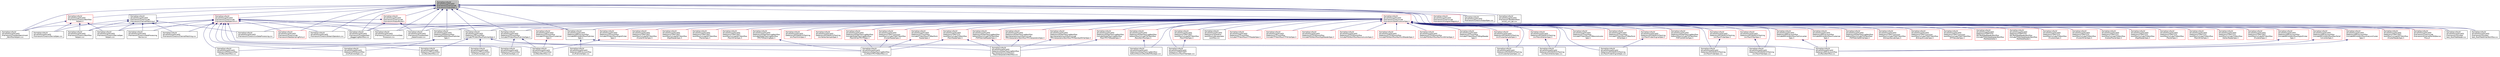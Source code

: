 digraph "/home/travis/build/AliceO2Group/AliceO2/Framework/Core/include/Framework/OutputSpec.h"
{
 // INTERACTIVE_SVG=YES
  bgcolor="transparent";
  edge [fontname="Helvetica",fontsize="10",labelfontname="Helvetica",labelfontsize="10"];
  node [fontname="Helvetica",fontsize="10",shape=record];
  Node15 [label="/home/travis/build\l/AliceO2Group/AliceO2\l/Framework/Core/include\l/Framework/OutputSpec.h",height=0.2,width=0.4,color="black", fillcolor="grey75", style="filled", fontcolor="black"];
  Node15 -> Node16 [dir="back",color="midnightblue",fontsize="10",style="solid",fontname="Helvetica"];
  Node16 [label="/home/travis/build\l/AliceO2Group/AliceO2\l/Detectors/CPV/workflow\l/include/CPVWorkflow/PublisherSpec.h",height=0.2,width=0.4,color="black",URL="$d1/dd9/CPV_2workflow_2include_2CPVWorkflow_2PublisherSpec_8h.html"];
  Node16 -> Node17 [dir="back",color="midnightblue",fontsize="10",style="solid",fontname="Helvetica"];
  Node17 [label="/home/travis/build\l/AliceO2Group/AliceO2\l/Detectors/CPV/workflow\l/src/PublisherSpec.cxx",height=0.2,width=0.4,color="black",URL="$df/d2e/CPV_2workflow_2src_2PublisherSpec_8cxx.html"];
  Node16 -> Node18 [dir="back",color="midnightblue",fontsize="10",style="solid",fontname="Helvetica"];
  Node18 [label="/home/travis/build\l/AliceO2Group/AliceO2\l/Detectors/CPV/workflow\l/src/RecoWorkflow.cxx",height=0.2,width=0.4,color="black",URL="$dd/d16/CPV_2workflow_2src_2RecoWorkflow_8cxx.html"];
  Node15 -> Node19 [dir="back",color="midnightblue",fontsize="10",style="solid",fontname="Helvetica"];
  Node19 [label="/home/travis/build\l/AliceO2Group/AliceO2\l/Detectors/EMCAL/workflow\l/include/EMCALWorkflow/Publisher\lSpec.h",height=0.2,width=0.4,color="black",URL="$d2/d55/EMCAL_2workflow_2include_2EMCALWorkflow_2PublisherSpec_8h.html"];
  Node19 -> Node20 [dir="back",color="midnightblue",fontsize="10",style="solid",fontname="Helvetica"];
  Node20 [label="/home/travis/build\l/AliceO2Group/AliceO2\l/Detectors/EMCAL/workflow\l/src/PublisherSpec.cxx",height=0.2,width=0.4,color="black",URL="$d4/d71/EMCAL_2workflow_2src_2PublisherSpec_8cxx.html"];
  Node19 -> Node21 [dir="back",color="midnightblue",fontsize="10",style="solid",fontname="Helvetica"];
  Node21 [label="/home/travis/build\l/AliceO2Group/AliceO2\l/Detectors/EMCAL/workflow\l/src/RecoWorkflow.cxx",height=0.2,width=0.4,color="black",URL="$d2/dbf/EMCAL_2workflow_2src_2RecoWorkflow_8cxx.html"];
  Node15 -> Node22 [dir="back",color="midnightblue",fontsize="10",style="solid",fontname="Helvetica"];
  Node22 [label="/home/travis/build\l/AliceO2Group/AliceO2\l/Detectors/PHOS/workflow\l/include/PHOSWorkflow/Publisher\lSpec.h",height=0.2,width=0.4,color="black",URL="$dc/d77/PHOS_2workflow_2include_2PHOSWorkflow_2PublisherSpec_8h.html"];
  Node22 -> Node23 [dir="back",color="midnightblue",fontsize="10",style="solid",fontname="Helvetica"];
  Node23 [label="/home/travis/build\l/AliceO2Group/AliceO2\l/Detectors/PHOS/workflow\l/src/PublisherSpec.cxx",height=0.2,width=0.4,color="black",URL="$d1/d8d/PHOS_2workflow_2src_2PublisherSpec_8cxx.html"];
  Node22 -> Node24 [dir="back",color="midnightblue",fontsize="10",style="solid",fontname="Helvetica"];
  Node24 [label="/home/travis/build\l/AliceO2Group/AliceO2\l/Detectors/PHOS/workflow\l/src/RecoWorkflow.cxx",height=0.2,width=0.4,color="black",URL="$d8/d7e/PHOS_2workflow_2src_2RecoWorkflow_8cxx.html"];
  Node15 -> Node25 [dir="back",color="midnightblue",fontsize="10",style="solid",fontname="Helvetica"];
  Node25 [label="/home/travis/build\l/AliceO2Group/AliceO2\l/Detectors/TPC/workflow\l/include/TPCWorkflow/PublisherSpec.h",height=0.2,width=0.4,color="black",URL="$d9/d4e/TPC_2workflow_2include_2TPCWorkflow_2PublisherSpec_8h.html"];
  Node25 -> Node26 [dir="back",color="midnightblue",fontsize="10",style="solid",fontname="Helvetica"];
  Node26 [label="/home/travis/build\l/AliceO2Group/AliceO2\l/Detectors/GlobalTrackingWorkflow\l/src/MatchTPCITSWorkflow.cxx",height=0.2,width=0.4,color="black",URL="$d5/db4/MatchTPCITSWorkflow_8cxx.html"];
  Node25 -> Node27 [dir="back",color="midnightblue",fontsize="10",style="solid",fontname="Helvetica"];
  Node27 [label="/home/travis/build\l/AliceO2Group/AliceO2\l/Detectors/GlobalTrackingWorkflow\l/tpcinterpolationworkflow/src\l/TrackInterpolationWorkflow.cxx",height=0.2,width=0.4,color="black",URL="$d1/d67/TrackInterpolationWorkflow_8cxx.html"];
  Node25 -> Node28 [dir="back",color="midnightblue",fontsize="10",style="solid",fontname="Helvetica"];
  Node28 [label="/home/travis/build\l/AliceO2Group/AliceO2\l/Detectors/TPC/workflow\l/src/PublisherSpec.cxx",height=0.2,width=0.4,color="black",URL="$d4/dac/TPC_2workflow_2src_2PublisherSpec_8cxx.html"];
  Node25 -> Node29 [dir="back",color="midnightblue",fontsize="10",style="solid",fontname="Helvetica"];
  Node29 [label="/home/travis/build\l/AliceO2Group/AliceO2\l/Detectors/TPC/workflow\l/src/RecoWorkflow.cxx",height=0.2,width=0.4,color="black",URL="$d0/d80/TPC_2workflow_2src_2RecoWorkflow_8cxx.html"];
  Node15 -> Node30 [dir="back",color="midnightblue",fontsize="10",style="solid",fontname="Helvetica"];
  Node30 [label="/home/travis/build\l/AliceO2Group/AliceO2\l/Framework/Core/include\l/Framework/ChannelMatching.h",height=0.2,width=0.4,color="black",URL="$d3/d2c/ChannelMatching_8h.html"];
  Node30 -> Node31 [dir="back",color="midnightblue",fontsize="10",style="solid",fontname="Helvetica"];
  Node31 [label="/home/travis/build\l/AliceO2Group/AliceO2\l/Framework/Core/src/ChannelMatching.cxx",height=0.2,width=0.4,color="black",URL="$d6/d34/ChannelMatching_8cxx.html"];
  Node30 -> Node32 [dir="back",color="midnightblue",fontsize="10",style="solid",fontname="Helvetica"];
  Node32 [label="/home/travis/build\l/AliceO2Group/AliceO2\l/Framework/Core/src/DataProcessing\lDevice.cxx",height=0.2,width=0.4,color="black",URL="$db/dac/DataProcessingDevice_8cxx.html"];
  Node30 -> Node33 [dir="back",color="midnightblue",fontsize="10",style="solid",fontname="Helvetica"];
  Node33 [label="/home/travis/build\l/AliceO2Group/AliceO2\l/Framework/Core/src/DeviceSpec.cxx",height=0.2,width=0.4,color="black",URL="$d8/d84/DeviceSpec_8cxx.html"];
  Node30 -> Node34 [dir="back",color="midnightblue",fontsize="10",style="solid",fontname="Helvetica"];
  Node34 [label="/home/travis/build\l/AliceO2Group/AliceO2\l/Framework/Core/src/DeviceSpec\lHelpers.cxx",height=0.2,width=0.4,color="black",URL="$d1/dd9/DeviceSpecHelpers_8cxx.html"];
  Node30 -> Node35 [dir="back",color="midnightblue",fontsize="10",style="solid",fontname="Helvetica"];
  Node35 [label="/home/travis/build\l/AliceO2Group/AliceO2\l/Framework/Core/src/runDataProcessing.cxx",height=0.2,width=0.4,color="black",URL="$d7/d54/runDataProcessing_8cxx.html"];
  Node30 -> Node36 [dir="back",color="midnightblue",fontsize="10",style="solid",fontname="Helvetica"];
  Node36 [label="/home/travis/build\l/AliceO2Group/AliceO2\l/Framework/Core/src/Workflow\lHelpers.cxx",height=0.2,width=0.4,color="black",URL="$dc/da7/WorkflowHelpers_8cxx.html"];
  Node15 -> Node37 [dir="back",color="midnightblue",fontsize="10",style="solid",fontname="Helvetica"];
  Node37 [label="/home/travis/build\l/AliceO2Group/AliceO2\l/Framework/Core/include\l/Framework/DataProcessorSpec.h",height=0.2,width=0.4,color="red",URL="$d0/df4/DataProcessorSpec_8h.html"];
  Node37 -> Node38 [dir="back",color="midnightblue",fontsize="10",style="solid",fontname="Helvetica"];
  Node38 [label="/home/travis/build\l/AliceO2Group/AliceO2\l/Detectors/Calibration\l/workflow/ccdb-populator\l-workflow.cxx",height=0.2,width=0.4,color="black",URL="$d2/d5c/ccdb-populator-workflow_8cxx.html"];
  Node37 -> Node39 [dir="back",color="midnightblue",fontsize="10",style="solid",fontname="Helvetica"];
  Node39 [label="/home/travis/build\l/AliceO2Group/AliceO2\l/Detectors/CPV/workflow\l/include/CPVWorkflow/Clusterizer\lSpec.h",height=0.2,width=0.4,color="red",URL="$d9/dcc/CPV_2workflow_2include_2CPVWorkflow_2ClusterizerSpec_8h.html"];
  Node39 -> Node18 [dir="back",color="midnightblue",fontsize="10",style="solid",fontname="Helvetica"];
  Node37 -> Node41 [dir="back",color="midnightblue",fontsize="10",style="solid",fontname="Helvetica"];
  Node41 [label="/home/travis/build\l/AliceO2Group/AliceO2\l/Detectors/CPV/workflow\l/include/CPVWorkflow/DigitsPrinter\lSpec.h",height=0.2,width=0.4,color="red",URL="$d4/d19/CPV_2workflow_2include_2CPVWorkflow_2DigitsPrinterSpec_8h.html"];
  Node41 -> Node18 [dir="back",color="midnightblue",fontsize="10",style="solid",fontname="Helvetica"];
  Node37 -> Node16 [dir="back",color="midnightblue",fontsize="10",style="solid",fontname="Helvetica"];
  Node37 -> Node43 [dir="back",color="midnightblue",fontsize="10",style="solid",fontname="Helvetica"];
  Node43 [label="/home/travis/build\l/AliceO2Group/AliceO2\l/Detectors/CTF/workflow\l/include/CTFWorkflow/CTFReaderSpec.h",height=0.2,width=0.4,color="red",URL="$df/df4/CTFReaderSpec_8h.html"];
  Node37 -> Node46 [dir="back",color="midnightblue",fontsize="10",style="solid",fontname="Helvetica"];
  Node46 [label="/home/travis/build\l/AliceO2Group/AliceO2\l/Detectors/CTF/workflow\l/include/CTFWorkflow/CTFWriterSpec.h",height=0.2,width=0.4,color="red",URL="$d8/db0/CTFWriterSpec_8h.html"];
  Node37 -> Node49 [dir="back",color="midnightblue",fontsize="10",style="solid",fontname="Helvetica"];
  Node49 [label="/home/travis/build\l/AliceO2Group/AliceO2\l/Detectors/EMCAL/workflow\l/include/EMCALWorkflow/AnalysisCluster\lSpec.h",height=0.2,width=0.4,color="red",URL="$d3/dd3/AnalysisClusterSpec_8h.html"];
  Node49 -> Node21 [dir="back",color="midnightblue",fontsize="10",style="solid",fontname="Helvetica"];
  Node37 -> Node51 [dir="back",color="midnightblue",fontsize="10",style="solid",fontname="Helvetica"];
  Node51 [label="/home/travis/build\l/AliceO2Group/AliceO2\l/Detectors/EMCAL/workflow\l/include/EMCALWorkflow/CellConverter\lSpec.h",height=0.2,width=0.4,color="red",URL="$d3/ddf/EMCAL_2workflow_2include_2EMCALWorkflow_2CellConverterSpec_8h.html"];
  Node51 -> Node21 [dir="back",color="midnightblue",fontsize="10",style="solid",fontname="Helvetica"];
  Node37 -> Node53 [dir="back",color="midnightblue",fontsize="10",style="solid",fontname="Helvetica"];
  Node53 [label="/home/travis/build\l/AliceO2Group/AliceO2\l/Detectors/EMCAL/workflow\l/include/EMCALWorkflow/Clusterizer\lSpec.h",height=0.2,width=0.4,color="red",URL="$d2/dd1/EMCAL_2workflow_2include_2EMCALWorkflow_2ClusterizerSpec_8h.html"];
  Node53 -> Node21 [dir="back",color="midnightblue",fontsize="10",style="solid",fontname="Helvetica"];
  Node37 -> Node55 [dir="back",color="midnightblue",fontsize="10",style="solid",fontname="Helvetica"];
  Node55 [label="/home/travis/build\l/AliceO2Group/AliceO2\l/Detectors/EMCAL/workflow\l/include/EMCALWorkflow/DigitsPrinter\lSpec.h",height=0.2,width=0.4,color="red",URL="$d3/d59/EMCAL_2workflow_2include_2EMCALWorkflow_2DigitsPrinterSpec_8h.html"];
  Node55 -> Node21 [dir="back",color="midnightblue",fontsize="10",style="solid",fontname="Helvetica"];
  Node37 -> Node19 [dir="back",color="midnightblue",fontsize="10",style="solid",fontname="Helvetica"];
  Node37 -> Node57 [dir="back",color="midnightblue",fontsize="10",style="solid",fontname="Helvetica"];
  Node57 [label="/home/travis/build\l/AliceO2Group/AliceO2\l/Detectors/EMCAL/workflow\l/include/EMCALWorkflow/RawToCell\lConverterSpec.h",height=0.2,width=0.4,color="red",URL="$d5/da4/RawToCellConverterSpec_8h.html"];
  Node57 -> Node21 [dir="back",color="midnightblue",fontsize="10",style="solid",fontname="Helvetica"];
  Node37 -> Node59 [dir="back",color="midnightblue",fontsize="10",style="solid",fontname="Helvetica"];
  Node59 [label="/home/travis/build\l/AliceO2Group/AliceO2\l/Detectors/FIT/FDD/workflow\l/include/FDDWorkflow/DigitReaderSpec.h",height=0.2,width=0.4,color="red",URL="$dd/d24/FIT_2FDD_2workflow_2include_2FDDWorkflow_2DigitReaderSpec_8h.html"];
  Node37 -> Node62 [dir="back",color="midnightblue",fontsize="10",style="solid",fontname="Helvetica"];
  Node62 [label="/home/travis/build\l/AliceO2Group/AliceO2\l/Detectors/FIT/FDD/workflow\l/include/FDDWorkflow/ReconstructorSpec.h",height=0.2,width=0.4,color="red",URL="$d7/df4/ReconstructorSpec_8h.html"];
  Node37 -> Node64 [dir="back",color="midnightblue",fontsize="10",style="solid",fontname="Helvetica"];
  Node64 [label="/home/travis/build\l/AliceO2Group/AliceO2\l/Detectors/FIT/FDD/workflow\l/include/FDDWorkflow/RecPointReaderSpec.h",height=0.2,width=0.4,color="red",URL="$d7/da5/RecPointReaderSpec_8h.html"];
  Node37 -> Node66 [dir="back",color="midnightblue",fontsize="10",style="solid",fontname="Helvetica"];
  Node66 [label="/home/travis/build\l/AliceO2Group/AliceO2\l/Detectors/FIT/FDD/workflow\l/include/FDDWorkflow/RecPointWriterSpec.h",height=0.2,width=0.4,color="red",URL="$dc/d74/RecPointWriterSpec_8h.html"];
  Node37 -> Node68 [dir="back",color="midnightblue",fontsize="10",style="solid",fontname="Helvetica"];
  Node68 [label="/home/travis/build\l/AliceO2Group/AliceO2\l/Detectors/FIT/workflow\l/include/FITWorkflow/FT0DigitReader\lSpec.h",height=0.2,width=0.4,color="red",URL="$dc/d0d/FT0DigitReaderSpec_8h.html"];
  Node37 -> Node71 [dir="back",color="midnightblue",fontsize="10",style="solid",fontname="Helvetica"];
  Node71 [label="/home/travis/build\l/AliceO2Group/AliceO2\l/Detectors/FIT/workflow\l/include/FITWorkflow/FT0Reconstructor\lSpec.h",height=0.2,width=0.4,color="red",URL="$d0/d58/FT0ReconstructorSpec_8h.html"];
  Node37 -> Node73 [dir="back",color="midnightblue",fontsize="10",style="solid",fontname="Helvetica"];
  Node73 [label="/home/travis/build\l/AliceO2Group/AliceO2\l/Detectors/FIT/workflow\l/include/FITWorkflow/FT0RecPoint\lReaderSpec.h",height=0.2,width=0.4,color="red",URL="$d1/d4b/FT0RecPointReaderSpec_8h.html"];
  Node73 -> Node26 [dir="back",color="midnightblue",fontsize="10",style="solid",fontname="Helvetica"];
  Node37 -> Node76 [dir="back",color="midnightblue",fontsize="10",style="solid",fontname="Helvetica"];
  Node76 [label="/home/travis/build\l/AliceO2Group/AliceO2\l/Detectors/FIT/workflow\l/include/FITWorkflow/FT0RecPoint\lWriterSpec.h",height=0.2,width=0.4,color="red",URL="$d5/d02/FT0RecPointWriterSpec_8h.html"];
  Node37 -> Node78 [dir="back",color="midnightblue",fontsize="10",style="solid",fontname="Helvetica"];
  Node78 [label="/home/travis/build\l/AliceO2Group/AliceO2\l/Detectors/GlobalTrackingWorkflow\l/include/GlobalTrackingWorkflow\l/TPCITSMatchingSpec.h",height=0.2,width=0.4,color="red",URL="$da/d20/TPCITSMatchingSpec_8h.html"];
  Node78 -> Node26 [dir="back",color="midnightblue",fontsize="10",style="solid",fontname="Helvetica"];
  Node37 -> Node80 [dir="back",color="midnightblue",fontsize="10",style="solid",fontname="Helvetica"];
  Node80 [label="/home/travis/build\l/AliceO2Group/AliceO2\l/Detectors/GlobalTrackingWorkflow\l/include/GlobalTrackingWorkflow\l/TrackTPCITSReaderSpec.h",height=0.2,width=0.4,color="red",URL="$de/daa/TrackTPCITSReaderSpec_8h.html"];
  Node80 -> Node27 [dir="back",color="midnightblue",fontsize="10",style="solid",fontname="Helvetica"];
  Node37 -> Node82 [dir="back",color="midnightblue",fontsize="10",style="solid",fontname="Helvetica"];
  Node82 [label="/home/travis/build\l/AliceO2Group/AliceO2\l/Detectors/GlobalTrackingWorkflow\l/include/GlobalTrackingWorkflow\l/TrackWriterTPCITSSpec.h",height=0.2,width=0.4,color="red",URL="$da/d9c/TrackWriterTPCITSSpec_8h.html"];
  Node82 -> Node26 [dir="back",color="midnightblue",fontsize="10",style="solid",fontname="Helvetica"];
  Node37 -> Node84 [dir="back",color="midnightblue",fontsize="10",style="solid",fontname="Helvetica"];
  Node84 [label="/home/travis/build\l/AliceO2Group/AliceO2\l/Detectors/GlobalTrackingWorkflow\l/tofworkflow/include/TOFWorkflow\l/RecoWorkflowSpec.h",height=0.2,width=0.4,color="red",URL="$df/d12/RecoWorkflowSpec_8h.html"];
  Node84 -> Node85 [dir="back",color="midnightblue",fontsize="10",style="solid",fontname="Helvetica"];
  Node85 [label="/home/travis/build\l/AliceO2Group/AliceO2\l/Detectors/GlobalTrackingWorkflow\l/tofworkflow/src/RecoWorkflowSpec.cxx",height=0.2,width=0.4,color="black",URL="$d8/d84/RecoWorkflowSpec_8cxx.html"];
  Node37 -> Node86 [dir="back",color="midnightblue",fontsize="10",style="solid",fontname="Helvetica"];
  Node86 [label="/home/travis/build\l/AliceO2Group/AliceO2\l/Detectors/GlobalTrackingWorkflow\l/tofworkflow/include/TOFWorkflow\l/TOFCalibWriterSpec.h",height=0.2,width=0.4,color="red",URL="$dd/d45/TOFCalibWriterSpec_8h.html"];
  Node37 -> Node88 [dir="back",color="midnightblue",fontsize="10",style="solid",fontname="Helvetica"];
  Node88 [label="/home/travis/build\l/AliceO2Group/AliceO2\l/Detectors/GlobalTrackingWorkflow\l/tofworkflow/include/TOFWorkflow\l/TOFMatchedReaderSpec.h",height=0.2,width=0.4,color="red",URL="$d9/df4/TOFMatchedReaderSpec_8h.html"];
  Node88 -> Node27 [dir="back",color="midnightblue",fontsize="10",style="solid",fontname="Helvetica"];
  Node37 -> Node90 [dir="back",color="midnightblue",fontsize="10",style="solid",fontname="Helvetica"];
  Node90 [label="/home/travis/build\l/AliceO2Group/AliceO2\l/Detectors/GlobalTrackingWorkflow\l/tofworkflow/include/TOFWorkflow\l/TOFMatchedWriterSpec.h",height=0.2,width=0.4,color="red",URL="$dd/d0f/TOFMatchedWriterSpec_8h.html"];
  Node37 -> Node85 [dir="back",color="midnightblue",fontsize="10",style="solid",fontname="Helvetica"];
  Node37 -> Node92 [dir="back",color="midnightblue",fontsize="10",style="solid",fontname="Helvetica"];
  Node92 [label="/home/travis/build\l/AliceO2Group/AliceO2\l/Detectors/GlobalTrackingWorkflow\l/tpcinterpolationworkflow/include\l/TPCInterpolationWorkflow/TPCInterpolationSpec.h",height=0.2,width=0.4,color="red",URL="$dc/d50/TPCInterpolationSpec_8h.html"];
  Node92 -> Node27 [dir="back",color="midnightblue",fontsize="10",style="solid",fontname="Helvetica"];
  Node37 -> Node94 [dir="back",color="midnightblue",fontsize="10",style="solid",fontname="Helvetica"];
  Node94 [label="/home/travis/build\l/AliceO2Group/AliceO2\l/Detectors/GlobalTrackingWorkflow\l/tpcinterpolationworkflow/include\l/TPCInterpolationWorkflow/TPCResidualWriterSpec.h",height=0.2,width=0.4,color="red",URL="$d9/d7b/TPCResidualWriterSpec_8h.html"];
  Node94 -> Node27 [dir="back",color="midnightblue",fontsize="10",style="solid",fontname="Helvetica"];
  Node37 -> Node96 [dir="back",color="midnightblue",fontsize="10",style="solid",fontname="Helvetica"];
  Node96 [label="/home/travis/build\l/AliceO2Group/AliceO2\l/Detectors/ITSMFT/common\l/workflow/include/ITSMFTWorkflow\l/ClusterReaderSpec.h",height=0.2,width=0.4,color="red",URL="$de/dea/ITSMFT_2common_2workflow_2include_2ITSMFTWorkflow_2ClusterReaderSpec_8h.html"];
  Node96 -> Node26 [dir="back",color="midnightblue",fontsize="10",style="solid",fontname="Helvetica"];
  Node37 -> Node98 [dir="back",color="midnightblue",fontsize="10",style="solid",fontname="Helvetica"];
  Node98 [label="/home/travis/build\l/AliceO2Group/AliceO2\l/Detectors/ITSMFT/common\l/workflow/include/ITSMFTWorkflow\l/EntropyDecoderSpec.h",height=0.2,width=0.4,color="red",URL="$df/dc2/ITSMFT_2common_2workflow_2include_2ITSMFTWorkflow_2EntropyDecoderSpec_8h.html"];
  Node37 -> Node100 [dir="back",color="midnightblue",fontsize="10",style="solid",fontname="Helvetica"];
  Node100 [label="/home/travis/build\l/AliceO2Group/AliceO2\l/Detectors/ITSMFT/common\l/workflow/include/ITSMFTWorkflow\l/EntropyEncoderSpec.h",height=0.2,width=0.4,color="red",URL="$d3/d7a/ITSMFT_2common_2workflow_2include_2ITSMFTWorkflow_2EntropyEncoderSpec_8h.html"];
  Node37 -> Node103 [dir="back",color="midnightblue",fontsize="10",style="solid",fontname="Helvetica"];
  Node103 [label="/home/travis/build\l/AliceO2Group/AliceO2\l/Detectors/ITSMFT/common\l/workflow/include/ITSMFTWorkflow\l/STFDecoderSpec.h",height=0.2,width=0.4,color="red",URL="$d0/d26/STFDecoderSpec_8h.html",tooltip="Device to decode ITS/MFT raw data from STF. "];
  Node37 -> Node106 [dir="back",color="midnightblue",fontsize="10",style="solid",fontname="Helvetica"];
  Node106 [label="/home/travis/build\l/AliceO2Group/AliceO2\l/Detectors/ITSMFT/ITS\l/QC/TestDataReaderWorkflow\l/include/ITSQCDataReaderWorkflow\l/TestDataGetter.h",height=0.2,width=0.4,color="red",URL="$d6/d92/TestDataGetter_8h.html"];
  Node37 -> Node109 [dir="back",color="midnightblue",fontsize="10",style="solid",fontname="Helvetica"];
  Node109 [label="/home/travis/build\l/AliceO2Group/AliceO2\l/Detectors/ITSMFT/ITS\l/QC/TestDataReaderWorkflow\l/include/ITSQCDataReaderWorkflow\l/TestDataReader.h",height=0.2,width=0.4,color="red",URL="$dd/d69/TestDataReader_8h.html"];
  Node37 -> Node111 [dir="back",color="midnightblue",fontsize="10",style="solid",fontname="Helvetica"];
  Node111 [label="/home/travis/build\l/AliceO2Group/AliceO2\l/Detectors/ITSMFT/ITS\l/workflow/include/ITSWorkflow\l/ClustererSpec.h",height=0.2,width=0.4,color="red",URL="$d4/dcc/ITSMFT_2ITS_2workflow_2include_2ITSWorkflow_2ClustererSpec_8h.html"];
  Node37 -> Node113 [dir="back",color="midnightblue",fontsize="10",style="solid",fontname="Helvetica"];
  Node113 [label="/home/travis/build\l/AliceO2Group/AliceO2\l/Detectors/ITSMFT/ITS\l/workflow/include/ITSWorkflow\l/ClusterWriterSpec.h",height=0.2,width=0.4,color="red",URL="$dc/d8e/ITS_2workflow_2include_2ITSWorkflow_2ClusterWriterSpec_8h.html"];
  Node37 -> Node115 [dir="back",color="midnightblue",fontsize="10",style="solid",fontname="Helvetica"];
  Node115 [label="/home/travis/build\l/AliceO2Group/AliceO2\l/Detectors/ITSMFT/ITS\l/workflow/include/ITSWorkflow\l/CookedTrackerSpec.h",height=0.2,width=0.4,color="red",URL="$d2/d0b/CookedTrackerSpec_8h.html"];
  Node37 -> Node117 [dir="back",color="midnightblue",fontsize="10",style="solid",fontname="Helvetica"];
  Node117 [label="/home/travis/build\l/AliceO2Group/AliceO2\l/Detectors/ITSMFT/ITS\l/workflow/include/ITSWorkflow\l/DigitReaderSpec.h",height=0.2,width=0.4,color="red",URL="$de/d93/ITSMFT_2ITS_2workflow_2include_2ITSWorkflow_2DigitReaderSpec_8h.html"];
  Node37 -> Node119 [dir="back",color="midnightblue",fontsize="10",style="solid",fontname="Helvetica"];
  Node119 [label="/home/travis/build\l/AliceO2Group/AliceO2\l/Detectors/ITSMFT/ITS\l/workflow/include/ITSWorkflow\l/TrackerSpec.h",height=0.2,width=0.4,color="red",URL="$de/d90/ITSMFT_2ITS_2workflow_2include_2ITSWorkflow_2TrackerSpec_8h.html"];
  Node37 -> Node121 [dir="back",color="midnightblue",fontsize="10",style="solid",fontname="Helvetica"];
  Node121 [label="/home/travis/build\l/AliceO2Group/AliceO2\l/Detectors/ITSMFT/ITS\l/workflow/include/ITSWorkflow\l/TrackReaderSpec.h",height=0.2,width=0.4,color="red",URL="$d2/d8c/ITSMFT_2ITS_2workflow_2include_2ITSWorkflow_2TrackReaderSpec_8h.html"];
  Node121 -> Node26 [dir="back",color="midnightblue",fontsize="10",style="solid",fontname="Helvetica"];
  Node121 -> Node27 [dir="back",color="midnightblue",fontsize="10",style="solid",fontname="Helvetica"];
  Node37 -> Node123 [dir="back",color="midnightblue",fontsize="10",style="solid",fontname="Helvetica"];
  Node123 [label="/home/travis/build\l/AliceO2Group/AliceO2\l/Detectors/ITSMFT/ITS\l/workflow/include/ITSWorkflow\l/TrackWriterSpec.h",height=0.2,width=0.4,color="red",URL="$dd/d3c/ITS_2workflow_2include_2ITSWorkflow_2TrackWriterSpec_8h.html"];
  Node37 -> Node125 [dir="back",color="midnightblue",fontsize="10",style="solid",fontname="Helvetica"];
  Node125 [label="/home/travis/build\l/AliceO2Group/AliceO2\l/Detectors/ITSMFT/ITS\l/workflow/include/ITSWorkflow\l/VertexReaderSpec.h",height=0.2,width=0.4,color="red",URL="$d6/d2c/VertexReaderSpec_8h.html"];
  Node37 -> Node127 [dir="back",color="midnightblue",fontsize="10",style="solid",fontname="Helvetica"];
  Node127 [label="/home/travis/build\l/AliceO2Group/AliceO2\l/Detectors/ITSMFT/MFT\l/workflow/include/MFTWorkflow\l/ClustererSpec.h",height=0.2,width=0.4,color="red",URL="$d4/d5e/ITSMFT_2MFT_2workflow_2include_2MFTWorkflow_2ClustererSpec_8h.html"];
  Node37 -> Node130 [dir="back",color="midnightblue",fontsize="10",style="solid",fontname="Helvetica"];
  Node130 [label="/home/travis/build\l/AliceO2Group/AliceO2\l/Detectors/ITSMFT/MFT\l/workflow/include/MFTWorkflow\l/ClusterReaderSpec.h",height=0.2,width=0.4,color="red",URL="$dd/dcd/ITSMFT_2MFT_2workflow_2include_2MFTWorkflow_2ClusterReaderSpec_8h.html"];
  Node37 -> Node132 [dir="back",color="midnightblue",fontsize="10",style="solid",fontname="Helvetica"];
  Node132 [label="/home/travis/build\l/AliceO2Group/AliceO2\l/Detectors/ITSMFT/MFT\l/workflow/include/MFTWorkflow\l/ClusterWriterSpec.h",height=0.2,width=0.4,color="red",URL="$df/d72/MFT_2workflow_2include_2MFTWorkflow_2ClusterWriterSpec_8h.html"];
  Node37 -> Node134 [dir="back",color="midnightblue",fontsize="10",style="solid",fontname="Helvetica"];
  Node134 [label="/home/travis/build\l/AliceO2Group/AliceO2\l/Detectors/ITSMFT/MFT\l/workflow/include/MFTWorkflow\l/DigitReaderSpec.h",height=0.2,width=0.4,color="red",URL="$dd/d1c/ITSMFT_2MFT_2workflow_2include_2MFTWorkflow_2DigitReaderSpec_8h.html"];
  Node37 -> Node136 [dir="back",color="midnightblue",fontsize="10",style="solid",fontname="Helvetica"];
  Node136 [label="/home/travis/build\l/AliceO2Group/AliceO2\l/Detectors/ITSMFT/MFT\l/workflow/include/MFTWorkflow\l/TrackerSpec.h",height=0.2,width=0.4,color="red",URL="$d8/da1/ITSMFT_2MFT_2workflow_2include_2MFTWorkflow_2TrackerSpec_8h.html"];
  Node37 -> Node138 [dir="back",color="midnightblue",fontsize="10",style="solid",fontname="Helvetica"];
  Node138 [label="/home/travis/build\l/AliceO2Group/AliceO2\l/Detectors/ITSMFT/MFT\l/workflow/include/MFTWorkflow\l/TrackFitterSpec.h",height=0.2,width=0.4,color="red",URL="$d0/de4/ITSMFT_2MFT_2workflow_2include_2MFTWorkflow_2TrackFitterSpec_8h.html"];
  Node138 -> Node139 [dir="back",color="midnightblue",fontsize="10",style="solid",fontname="Helvetica"];
  Node139 [label="/home/travis/build\l/AliceO2Group/AliceO2\l/Detectors/ITSMFT/MFT\l/workflow/src/TrackFitterSpec.cxx",height=0.2,width=0.4,color="black",URL="$db/dc4/ITSMFT_2MFT_2workflow_2src_2TrackFitterSpec_8cxx.html"];
  Node37 -> Node140 [dir="back",color="midnightblue",fontsize="10",style="solid",fontname="Helvetica"];
  Node140 [label="/home/travis/build\l/AliceO2Group/AliceO2\l/Detectors/ITSMFT/MFT\l/workflow/include/MFTWorkflow\l/TrackWriterSpec.h",height=0.2,width=0.4,color="red",URL="$d8/dc1/MFT_2workflow_2include_2MFTWorkflow_2TrackWriterSpec_8h.html"];
  Node37 -> Node139 [dir="back",color="midnightblue",fontsize="10",style="solid",fontname="Helvetica"];
  Node37 -> Node142 [dir="back",color="midnightblue",fontsize="10",style="solid",fontname="Helvetica"];
  Node142 [label="/home/travis/build\l/AliceO2Group/AliceO2\l/Detectors/MUON/MCH/Tracking\l/src/ClusterSamplerSpec.h",height=0.2,width=0.4,color="red",URL="$df/d48/ClusterSamplerSpec_8h.html",tooltip="Definition of a data processor to read and send clusters. "];
  Node142 -> Node143 [dir="back",color="midnightblue",fontsize="10",style="solid",fontname="Helvetica"];
  Node143 [label="/home/travis/build\l/AliceO2Group/AliceO2\l/Detectors/MUON/MCH/Tracking\l/src/ClusterSamplerSpec.cxx",height=0.2,width=0.4,color="black",URL="$db/d71/ClusterSamplerSpec_8cxx.html",tooltip="Implementation of a data processor to read and send clusters. "];
  Node37 -> Node143 [dir="back",color="midnightblue",fontsize="10",style="solid",fontname="Helvetica"];
  Node37 -> Node146 [dir="back",color="midnightblue",fontsize="10",style="solid",fontname="Helvetica"];
  Node146 [label="/home/travis/build\l/AliceO2Group/AliceO2\l/Detectors/MUON/MCH/Tracking\l/src/TrackAtVertexSpec.h",height=0.2,width=0.4,color="red",URL="$d6/dc8/TrackAtVertexSpec_8h.html",tooltip="Definition of a data processor to extrapolate the tracks to the vertex. "];
  Node146 -> Node147 [dir="back",color="midnightblue",fontsize="10",style="solid",fontname="Helvetica"];
  Node147 [label="/home/travis/build\l/AliceO2Group/AliceO2\l/Detectors/MUON/MCH/Tracking\l/src/TrackAtVertexSpec.cxx",height=0.2,width=0.4,color="black",URL="$d1/d96/TrackAtVertexSpec_8cxx.html",tooltip="Implementation of a data processor to extrapolate the tracks to the vertex. "];
  Node37 -> Node147 [dir="back",color="midnightblue",fontsize="10",style="solid",fontname="Helvetica"];
  Node37 -> Node148 [dir="back",color="midnightblue",fontsize="10",style="solid",fontname="Helvetica"];
  Node148 [label="/home/travis/build\l/AliceO2Group/AliceO2\l/Detectors/MUON/MCH/Tracking\l/src/TrackFinderOriginalSpec.h",height=0.2,width=0.4,color="red",URL="$d8/d3a/TrackFinderOriginalSpec_8h.html",tooltip="Definition of a data processor to read clusters, reconstruct tracks and send them. "];
  Node148 -> Node149 [dir="back",color="midnightblue",fontsize="10",style="solid",fontname="Helvetica"];
  Node149 [label="/home/travis/build\l/AliceO2Group/AliceO2\l/Detectors/MUON/MCH/Tracking\l/src/TrackFinderOriginalSpec.cxx",height=0.2,width=0.4,color="black",URL="$d7/d30/TrackFinderOriginalSpec_8cxx.html",tooltip="Implementation of a data processor to read clusters, reconstruct tracks and send them. "];
  Node37 -> Node149 [dir="back",color="midnightblue",fontsize="10",style="solid",fontname="Helvetica"];
  Node37 -> Node150 [dir="back",color="midnightblue",fontsize="10",style="solid",fontname="Helvetica"];
  Node150 [label="/home/travis/build\l/AliceO2Group/AliceO2\l/Detectors/MUON/MCH/Tracking\l/src/TrackSinkSpec.h",height=0.2,width=0.4,color="red",URL="$db/db1/TrackSinkSpec_8h.html",tooltip="Definition of a data processor to print the tracks. "];
  Node37 -> Node153 [dir="back",color="midnightblue",fontsize="10",style="solid",fontname="Helvetica"];
  Node153 [label="/home/travis/build\l/AliceO2Group/AliceO2\l/Detectors/MUON/MCH/Tracking\l/src/TrackFinderSpec.h",height=0.2,width=0.4,color="red",URL="$d7/d32/TrackFinderSpec_8h.html",tooltip="Definition of a data processor to read clusters, reconstruct tracks and send them. "];
  Node153 -> Node154 [dir="back",color="midnightblue",fontsize="10",style="solid",fontname="Helvetica"];
  Node154 [label="/home/travis/build\l/AliceO2Group/AliceO2\l/Detectors/MUON/MCH/Tracking\l/src/TrackFinderSpec.cxx",height=0.2,width=0.4,color="black",URL="$dd/dea/TrackFinderSpec_8cxx.html",tooltip="Implementation of a data processor to read clusters, reconstruct tracks and send them. "];
  Node37 -> Node154 [dir="back",color="midnightblue",fontsize="10",style="solid",fontname="Helvetica"];
  Node37 -> Node155 [dir="back",color="midnightblue",fontsize="10",style="solid",fontname="Helvetica"];
  Node155 [label="/home/travis/build\l/AliceO2Group/AliceO2\l/Detectors/MUON/MCH/Tracking\l/src/VertexSamplerSpec.h",height=0.2,width=0.4,color="red",URL="$d2/dfc/VertexSamplerSpec_8h.html",tooltip="Definition of a data processor to read and send vertices. "];
  Node37 -> Node157 [dir="back",color="midnightblue",fontsize="10",style="solid",fontname="Helvetica"];
  Node157 [label="/home/travis/build\l/AliceO2Group/AliceO2\l/Detectors/MUON/MCH/Tracking\l/src/TrackFitterSpec.h",height=0.2,width=0.4,color="red",URL="$d1/d6b/MUON_2MCH_2Tracking_2src_2TrackFitterSpec_8h.html"];
  Node157 -> Node158 [dir="back",color="midnightblue",fontsize="10",style="solid",fontname="Helvetica"];
  Node158 [label="/home/travis/build\l/AliceO2Group/AliceO2\l/Detectors/MUON/MCH/Tracking\l/src/TrackFitterSpec.cxx",height=0.2,width=0.4,color="black",URL="$d8/dee/MUON_2MCH_2Tracking_2src_2TrackFitterSpec_8cxx.html"];
  Node37 -> Node158 [dir="back",color="midnightblue",fontsize="10",style="solid",fontname="Helvetica"];
  Node37 -> Node22 [dir="back",color="midnightblue",fontsize="10",style="solid",fontname="Helvetica"];
  Node37 -> Node25 [dir="back",color="midnightblue",fontsize="10",style="solid",fontname="Helvetica"];
  Node37 -> Node294 [dir="back",color="midnightblue",fontsize="10",style="solid",fontname="Helvetica"];
  Node294 [label="/home/travis/build\l/AliceO2Group/AliceO2\l/Framework/Core/include\l/Framework/ExternalFairMQDevice\lProxy.h",height=0.2,width=0.4,color="red",URL="$d6/d03/ExternalFairMQDeviceProxy_8h.html"];
  Node37 -> Node290 [dir="back",color="midnightblue",fontsize="10",style="solid",fontname="Helvetica"];
  Node290 [label="/home/travis/build\l/AliceO2Group/AliceO2\l/Framework/Core/src/CommonData\lProcessors.cxx",height=0.2,width=0.4,color="black",URL="$df/d93/CommonDataProcessors_8cxx.html"];
  Node37 -> Node35 [dir="back",color="midnightblue",fontsize="10",style="solid",fontname="Helvetica"];
  Node37 -> Node340 [dir="back",color="midnightblue",fontsize="10",style="solid",fontname="Helvetica"];
  Node340 [label="/home/travis/build\l/AliceO2Group/AliceO2\l/Framework/Core/test/test\l_DataAllocator.cxx",height=0.2,width=0.4,color="black",URL="$d2/da2/test__DataAllocator_8cxx.html"];
  Node37 -> Node358 [dir="back",color="midnightblue",fontsize="10",style="solid",fontname="Helvetica"];
  Node358 [label="/home/travis/build\l/AliceO2Group/AliceO2\l/Framework/Core/test/test\l_StaggeringWorkflow.cxx",height=0.2,width=0.4,color="black",URL="$dd/d16/test__StaggeringWorkflow_8cxx.html"];
  Node37 -> Node386 [dir="back",color="midnightblue",fontsize="10",style="solid",fontname="Helvetica"];
  Node386 [label="/home/travis/build\l/AliceO2Group/AliceO2\l/Framework/Utils/test\l/test_RootTreeReader.cxx",height=0.2,width=0.4,color="black",URL="$d6/d0d/test__RootTreeReader_8cxx.html"];
  Node37 -> Node387 [dir="back",color="midnightblue",fontsize="10",style="solid",fontname="Helvetica"];
  Node387 [label="/home/travis/build\l/AliceO2Group/AliceO2\l/Framework/Utils/test\l/test_RootTreeWriterWorkflow.cxx",height=0.2,width=0.4,color="black",URL="$d1/d02/test__RootTreeWriterWorkflow_8cxx.html"];
  Node15 -> Node520 [dir="back",color="midnightblue",fontsize="10",style="solid",fontname="Helvetica"];
  Node520 [label="/home/travis/build\l/AliceO2Group/AliceO2\l/Framework/Core/include\l/Framework/DataSamplingPolicy.h",height=0.2,width=0.4,color="red",URL="$d2/d1b/DataSamplingPolicy_8h.html",tooltip="A declaration of O2 Data Sampling Policy. "];
  Node15 -> Node294 [dir="back",color="midnightblue",fontsize="10",style="solid",fontname="Helvetica"];
  Node15 -> Node523 [dir="back",color="midnightblue",fontsize="10",style="solid",fontname="Helvetica"];
  Node523 [label="/home/travis/build\l/AliceO2Group/AliceO2\l/Framework/Core/include\l/Framework/DataSpecUtils.h",height=0.2,width=0.4,color="red",URL="$d6/d68/DataSpecUtils_8h.html"];
  Node523 -> Node17 [dir="back",color="midnightblue",fontsize="10",style="solid",fontname="Helvetica"];
  Node523 -> Node18 [dir="back",color="midnightblue",fontsize="10",style="solid",fontname="Helvetica"];
  Node523 -> Node19 [dir="back",color="midnightblue",fontsize="10",style="solid",fontname="Helvetica"];
  Node523 -> Node21 [dir="back",color="midnightblue",fontsize="10",style="solid",fontname="Helvetica"];
  Node523 -> Node23 [dir="back",color="midnightblue",fontsize="10",style="solid",fontname="Helvetica"];
  Node523 -> Node24 [dir="back",color="midnightblue",fontsize="10",style="solid",fontname="Helvetica"];
  Node523 -> Node25 [dir="back",color="midnightblue",fontsize="10",style="solid",fontname="Helvetica"];
  Node523 -> Node29 [dir="back",color="midnightblue",fontsize="10",style="solid",fontname="Helvetica"];
  Node523 -> Node520 [dir="back",color="midnightblue",fontsize="10",style="solid",fontname="Helvetica"];
  Node523 -> Node31 [dir="back",color="midnightblue",fontsize="10",style="solid",fontname="Helvetica"];
  Node523 -> Node290 [dir="back",color="midnightblue",fontsize="10",style="solid",fontname="Helvetica"];
  Node523 -> Node32 [dir="back",color="midnightblue",fontsize="10",style="solid",fontname="Helvetica"];
  Node523 -> Node559 [dir="back",color="midnightblue",fontsize="10",style="solid",fontname="Helvetica"];
  Node559 [label="/home/travis/build\l/AliceO2Group/AliceO2\l/Framework/Core/src/StreamOperators.cxx",height=0.2,width=0.4,color="black",URL="$d2/d13/StreamOperators_8cxx.html"];
  Node523 -> Node36 [dir="back",color="midnightblue",fontsize="10",style="solid",fontname="Helvetica"];
  Node523 -> Node443 [dir="back",color="midnightblue",fontsize="10",style="solid",fontname="Helvetica"];
  Node443 [label="/home/travis/build\l/AliceO2Group/AliceO2\l/Framework/Core/test/benchmark\l_WorkflowHelpers.cxx",height=0.2,width=0.4,color="black",URL="$df/d36/benchmark__WorkflowHelpers_8cxx.html"];
  Node523 -> Node358 [dir="back",color="midnightblue",fontsize="10",style="solid",fontname="Helvetica"];
  Node15 -> Node562 [dir="back",color="midnightblue",fontsize="10",style="solid",fontname="Helvetica"];
  Node562 [label="/home/travis/build\l/AliceO2Group/AliceO2\l/Framework/Core/include\l/Framework/HistogramRegistry.h",height=0.2,width=0.4,color="red",URL="$da/dd6/HistogramRegistry_8h.html"];
  Node15 -> Node566 [dir="back",color="midnightblue",fontsize="10",style="solid",fontname="Helvetica"];
  Node566 [label="/home/travis/build\l/AliceO2Group/AliceO2\l/Framework/Core/include\l/Framework/OutputRoute.h",height=0.2,width=0.4,color="red",URL="$d6/df4/OutputRoute_8h.html"];
  Node566 -> Node34 [dir="back",color="midnightblue",fontsize="10",style="solid",fontname="Helvetica"];
  Node566 -> Node340 [dir="back",color="midnightblue",fontsize="10",style="solid",fontname="Helvetica"];
  Node566 -> Node358 [dir="back",color="midnightblue",fontsize="10",style="solid",fontname="Helvetica"];
  Node15 -> Node290 [dir="back",color="midnightblue",fontsize="10",style="solid",fontname="Helvetica"];
  Node15 -> Node442 [dir="back",color="midnightblue",fontsize="10",style="solid",fontname="Helvetica"];
  Node442 [label="/home/travis/build\l/AliceO2Group/AliceO2\l/Framework/Core/src/Workflow\lHelpers.h",height=0.2,width=0.4,color="red",URL="$d9/da0/WorkflowHelpers_8h.html"];
  Node442 -> Node33 [dir="back",color="midnightblue",fontsize="10",style="solid",fontname="Helvetica"];
  Node442 -> Node34 [dir="back",color="midnightblue",fontsize="10",style="solid",fontname="Helvetica"];
  Node442 -> Node36 [dir="back",color="midnightblue",fontsize="10",style="solid",fontname="Helvetica"];
  Node442 -> Node443 [dir="back",color="midnightblue",fontsize="10",style="solid",fontname="Helvetica"];
  Node15 -> Node569 [dir="back",color="midnightblue",fontsize="10",style="solid",fontname="Helvetica"];
  Node569 [label="/home/travis/build\l/AliceO2Group/AliceO2\l/Framework/Core/src/OutputSpec.cxx",height=0.2,width=0.4,color="black",URL="$de/dae/OutputSpec_8cxx.html"];
  Node15 -> Node559 [dir="back",color="midnightblue",fontsize="10",style="solid",fontname="Helvetica"];
  Node15 -> Node443 [dir="back",color="midnightblue",fontsize="10",style="solid",fontname="Helvetica"];
  Node15 -> Node340 [dir="back",color="midnightblue",fontsize="10",style="solid",fontname="Helvetica"];
  Node15 -> Node358 [dir="back",color="midnightblue",fontsize="10",style="solid",fontname="Helvetica"];
  Node15 -> Node451 [dir="back",color="midnightblue",fontsize="10",style="solid",fontname="Helvetica"];
  Node451 [label="/home/travis/build\l/AliceO2Group/AliceO2\l/Framework/TestWorkflows\l/src/o2_sim_tpc.cxx",height=0.2,width=0.4,color="black",URL="$d7/d11/o2__sim__tpc_8cxx.html"];
  Node15 -> Node386 [dir="back",color="midnightblue",fontsize="10",style="solid",fontname="Helvetica"];
  Node15 -> Node387 [dir="back",color="midnightblue",fontsize="10",style="solid",fontname="Helvetica"];
}
